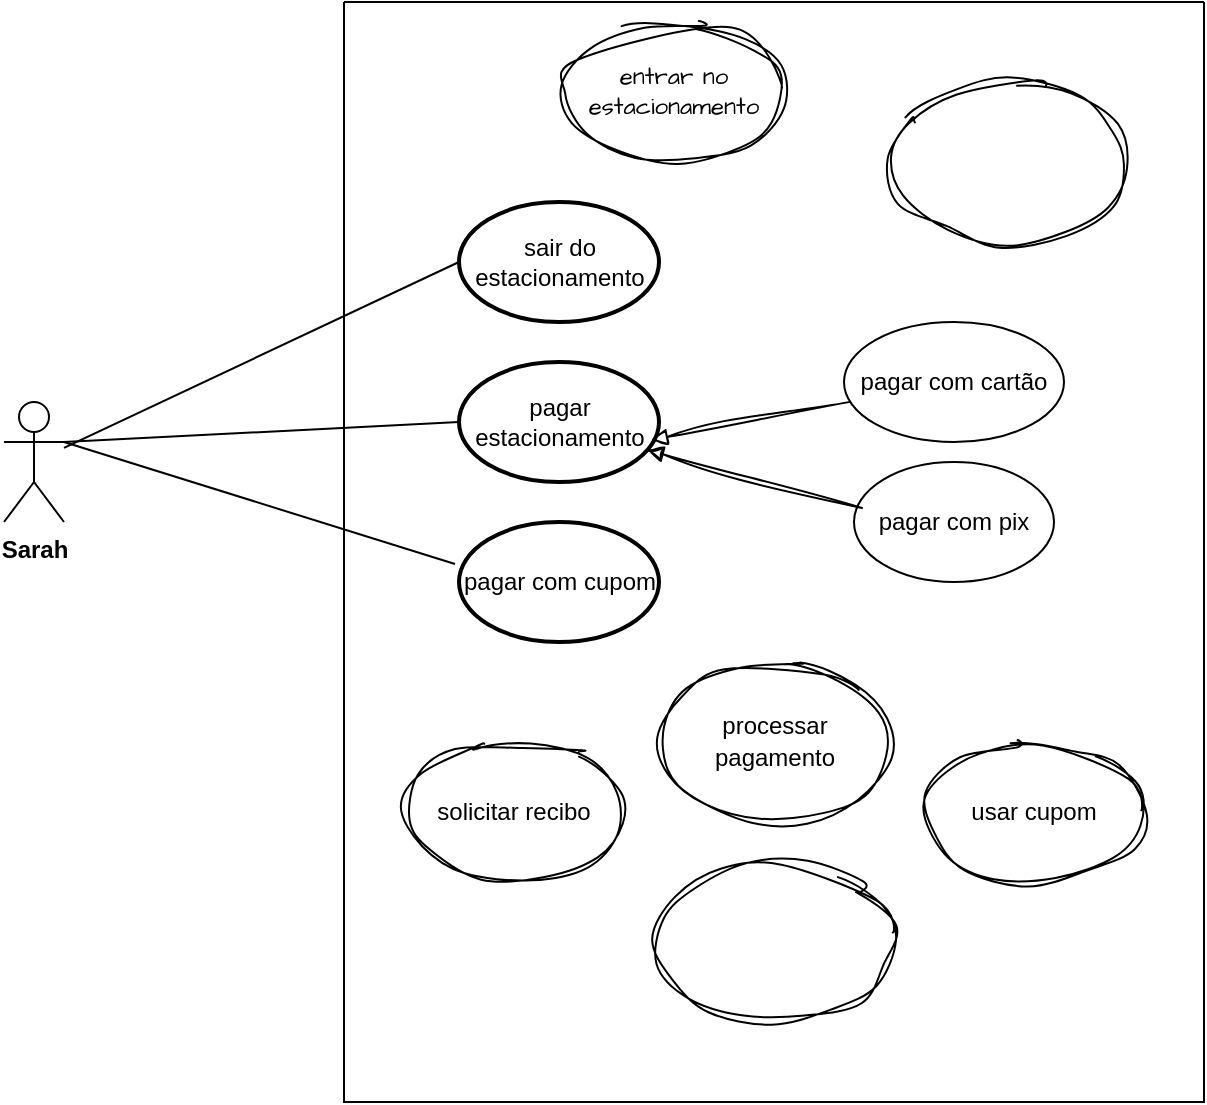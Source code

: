 <mxfile version="28.2.5">
  <diagram name="Página-1" id="tSvNxVfXGZo-txXaCuXj">
    <mxGraphModel dx="1106" dy="597" grid="1" gridSize="10" guides="1" tooltips="1" connect="1" arrows="1" fold="1" page="1" pageScale="1" pageWidth="827" pageHeight="1169" math="0" shadow="0" adaptiveColors="simple">
      <root>
        <mxCell id="0" />
        <mxCell id="1" parent="0" />
        <mxCell id="-fS9qOMYzr-xpj3dif4j-1" value="Sarah" style="shape=umlActor;verticalLabelPosition=bottom;verticalAlign=top;html=1;fontStyle=1;labelBackgroundColor=none;" vertex="1" parent="1">
          <mxGeometry x="60" y="250" width="30" height="60" as="geometry" />
        </mxCell>
        <mxCell id="-fS9qOMYzr-xpj3dif4j-14" value="" style="swimlane;startSize=0;labelBackgroundColor=none;" vertex="1" parent="1">
          <mxGeometry x="230" y="50" width="430" height="550" as="geometry">
            <mxRectangle x="200" y="80" width="50" height="40" as="alternateBounds" />
          </mxGeometry>
        </mxCell>
        <mxCell id="-fS9qOMYzr-xpj3dif4j-30" value="" style="endArrow=none;html=1;rounded=0;entryX=-0.02;entryY=0.35;entryDx=0;entryDy=0;entryPerimeter=0;labelBackgroundColor=none;fontColor=default;" edge="1" parent="-fS9qOMYzr-xpj3dif4j-14" target="-fS9qOMYzr-xpj3dif4j-4">
          <mxGeometry width="50" height="50" relative="1" as="geometry">
            <mxPoint x="-140" y="220" as="sourcePoint" />
            <mxPoint x="70" y="290" as="targetPoint" />
          </mxGeometry>
        </mxCell>
        <mxCell id="-fS9qOMYzr-xpj3dif4j-29" value="" style="endArrow=none;html=1;rounded=0;entryX=0;entryY=0.5;entryDx=0;entryDy=0;entryPerimeter=0;labelBackgroundColor=none;fontColor=default;" edge="1" parent="-fS9qOMYzr-xpj3dif4j-14" target="-fS9qOMYzr-xpj3dif4j-3">
          <mxGeometry width="50" height="50" relative="1" as="geometry">
            <mxPoint x="-140" y="220" as="sourcePoint" />
            <mxPoint x="60" y="155" as="targetPoint" />
          </mxGeometry>
        </mxCell>
        <mxCell id="-fS9qOMYzr-xpj3dif4j-3" value="pagar estacionamento" style="strokeWidth=2;html=1;shape=mxgraph.flowchart.start_1;whiteSpace=wrap;align=center;labelBackgroundColor=none;" vertex="1" parent="-fS9qOMYzr-xpj3dif4j-14">
          <mxGeometry x="57.5" y="180" width="100" height="60" as="geometry" />
        </mxCell>
        <mxCell id="-fS9qOMYzr-xpj3dif4j-2" value="sair do estacionamento" style="strokeWidth=2;html=1;shape=mxgraph.flowchart.start_1;whiteSpace=wrap;align=center;labelBackgroundColor=none;" vertex="1" parent="-fS9qOMYzr-xpj3dif4j-14">
          <mxGeometry x="57.5" y="100" width="100" height="60" as="geometry" />
        </mxCell>
        <mxCell id="-fS9qOMYzr-xpj3dif4j-4" value="pagar com cupom" style="strokeWidth=2;html=1;shape=mxgraph.flowchart.start_1;whiteSpace=wrap;align=center;labelBackgroundColor=none;" vertex="1" parent="-fS9qOMYzr-xpj3dif4j-14">
          <mxGeometry x="57.5" y="260" width="100" height="60" as="geometry" />
        </mxCell>
        <mxCell id="-fS9qOMYzr-xpj3dif4j-32" value="pagar com cartão" style="ellipse;whiteSpace=wrap;html=1;labelBackgroundColor=none;" vertex="1" parent="-fS9qOMYzr-xpj3dif4j-14">
          <mxGeometry x="250" y="160" width="110" height="60" as="geometry" />
        </mxCell>
        <mxCell id="-fS9qOMYzr-xpj3dif4j-33" value="pagar com pix" style="ellipse;whiteSpace=wrap;html=1;labelBackgroundColor=none;" vertex="1" parent="-fS9qOMYzr-xpj3dif4j-14">
          <mxGeometry x="255" y="230" width="100" height="60" as="geometry" />
        </mxCell>
        <mxCell id="-fS9qOMYzr-xpj3dif4j-37" value="" style="endArrow=none;html=1;rounded=0;sketch=1;hachureGap=4;jiggle=2;curveFitting=1;fontFamily=Architects Daughter;fontSource=https%3A%2F%2Ffonts.googleapis.com%2Fcss%3Ffamily%3DArchitects%2BDaughter;startArrow=block;startFill=0;exitX=0.96;exitY=0.65;exitDx=0;exitDy=0;exitPerimeter=0;labelBackgroundColor=none;fontColor=default;" edge="1" parent="-fS9qOMYzr-xpj3dif4j-14" source="-fS9qOMYzr-xpj3dif4j-3" target="-fS9qOMYzr-xpj3dif4j-32">
          <mxGeometry width="50" height="50" relative="1" as="geometry">
            <mxPoint x="200" y="285" as="sourcePoint" />
            <mxPoint x="250" y="235" as="targetPoint" />
          </mxGeometry>
        </mxCell>
        <mxCell id="-fS9qOMYzr-xpj3dif4j-39" value="" style="endArrow=none;html=1;rounded=0;sketch=1;hachureGap=4;jiggle=2;curveFitting=1;fontFamily=Architects Daughter;fontSource=https%3A%2F%2Ffonts.googleapis.com%2Fcss%3Ffamily%3DArchitects%2BDaughter;startArrow=block;startFill=0;exitX=0.94;exitY=0.733;exitDx=0;exitDy=0;exitPerimeter=0;labelBackgroundColor=none;fontColor=default;flowAnimation=0;entryX=0.04;entryY=0.383;entryDx=0;entryDy=0;entryPerimeter=0;" edge="1" parent="-fS9qOMYzr-xpj3dif4j-14" source="-fS9qOMYzr-xpj3dif4j-3" target="-fS9qOMYzr-xpj3dif4j-33">
          <mxGeometry width="50" height="50" relative="1" as="geometry">
            <mxPoint x="220" y="350" as="sourcePoint" />
            <mxPoint x="270" y="300" as="targetPoint" />
          </mxGeometry>
        </mxCell>
        <mxCell id="-fS9qOMYzr-xpj3dif4j-42" value="&lt;font face=&quot;Helvetica&quot;&gt;solicitar recibo&lt;/font&gt;" style="ellipse;whiteSpace=wrap;sketch=1;hachureGap=4;jiggle=2;curveFitting=1;fontFamily=Architects Daughter;fontSource=https%3A%2F%2Ffonts.googleapis.com%2Fcss%3Ffamily%3DArchitects%2BDaughter;html=1;align=center;" vertex="1" parent="-fS9qOMYzr-xpj3dif4j-14">
          <mxGeometry x="30" y="370" width="110" height="70" as="geometry" />
        </mxCell>
        <mxCell id="-fS9qOMYzr-xpj3dif4j-41" value="&lt;font face=&quot;Helvetica&quot;&gt;processar pagamento&lt;/font&gt;" style="ellipse;whiteSpace=wrap;html=1;sketch=1;hachureGap=4;jiggle=2;curveFitting=1;fontFamily=Architects Daughter;fontSource=https%3A%2F%2Ffonts.googleapis.com%2Fcss%3Ffamily%3DArchitects%2BDaughter;" vertex="1" parent="-fS9qOMYzr-xpj3dif4j-14">
          <mxGeometry x="157.5" y="330" width="115" height="80" as="geometry" />
        </mxCell>
        <mxCell id="-fS9qOMYzr-xpj3dif4j-40" value="&lt;font face=&quot;Helvetica&quot;&gt;usar cupom&lt;/font&gt;" style="ellipse;whiteSpace=wrap;html=1;sketch=1;hachureGap=4;jiggle=2;curveFitting=1;fontFamily=Architects Daughter;fontSource=https%3A%2F%2Ffonts.googleapis.com%2Fcss%3Ffamily%3DArchitects%2BDaughter;" vertex="1" parent="-fS9qOMYzr-xpj3dif4j-14">
          <mxGeometry x="290" y="370" width="110" height="70" as="geometry" />
        </mxCell>
        <mxCell id="-fS9qOMYzr-xpj3dif4j-46" value="entrar no estacionamento" style="ellipse;whiteSpace=wrap;html=1;sketch=1;hachureGap=4;jiggle=2;curveFitting=1;fontFamily=Architects Daughter;fontSource=https%3A%2F%2Ffonts.googleapis.com%2Fcss%3Ffamily%3DArchitects%2BDaughter;" vertex="1" parent="-fS9qOMYzr-xpj3dif4j-14">
          <mxGeometry x="110" y="10" width="110" height="70" as="geometry" />
        </mxCell>
        <mxCell id="-fS9qOMYzr-xpj3dif4j-45" value="" style="ellipse;whiteSpace=wrap;html=1;sketch=1;hachureGap=4;jiggle=2;curveFitting=1;fontFamily=Architects Daughter;fontSource=https%3A%2F%2Ffonts.googleapis.com%2Fcss%3Ffamily%3DArchitects%2BDaughter;" vertex="1" parent="-fS9qOMYzr-xpj3dif4j-14">
          <mxGeometry x="272.5" y="40" width="120" height="80" as="geometry" />
        </mxCell>
        <mxCell id="-fS9qOMYzr-xpj3dif4j-44" value="" style="ellipse;whiteSpace=wrap;html=1;sketch=1;hachureGap=4;jiggle=2;curveFitting=1;fontFamily=Architects Daughter;fontSource=https%3A%2F%2Ffonts.googleapis.com%2Fcss%3Ffamily%3DArchitects%2BDaughter;" vertex="1" parent="-fS9qOMYzr-xpj3dif4j-14">
          <mxGeometry x="155" y="430" width="120" height="80" as="geometry" />
        </mxCell>
        <mxCell id="-fS9qOMYzr-xpj3dif4j-16" value="" style="endArrow=none;html=1;rounded=0;entryX=0;entryY=0.5;entryDx=0;entryDy=0;entryPerimeter=0;labelBackgroundColor=none;fontColor=default;" edge="1" parent="1" source="-fS9qOMYzr-xpj3dif4j-1" target="-fS9qOMYzr-xpj3dif4j-2">
          <mxGeometry width="50" height="50" relative="1" as="geometry">
            <mxPoint x="180" y="240" as="sourcePoint" />
            <mxPoint x="190" y="80" as="targetPoint" />
          </mxGeometry>
        </mxCell>
      </root>
    </mxGraphModel>
  </diagram>
</mxfile>

